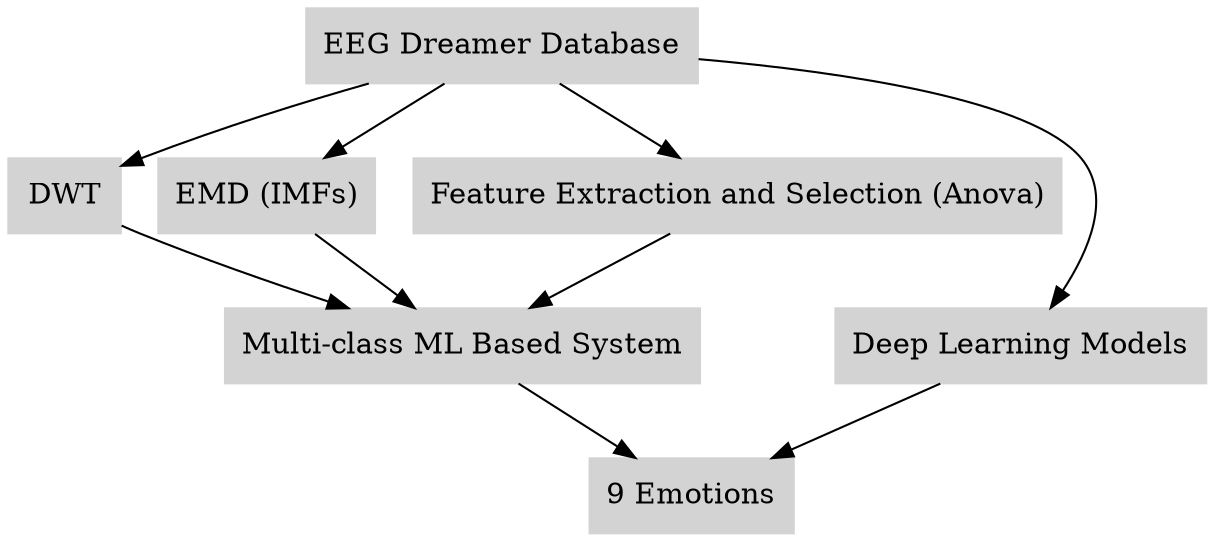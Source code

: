digraph G {
    rankdir=TB;
    node [shape=box, style=filled, color=lightgrey];

    // First layer
    EEG_Dreamer_Database [label="EEG Dreamer Database"];

    // Second layer
    DWT [label="DWT"];
    EMD [label="EMD (IMFs)"];
    Feature_Extraction [label="Feature Extraction and Selection (Anova)"];

    // Third layer
    Multi_Class_ML [label="Multi-class ML Based System"];
    Deep_Learning_Models [label="Deep Learning Models"];

    // Fourth layer
    Emotions [label="9 Emotions"];

    // Define layers
    { rank=same; EEG_Dreamer_Database; }
    { rank=same; DWT; EMD; Feature_Extraction; }
    { rank=same; Multi_Class_ML; Deep_Learning_Models; }
    { rank=same; Emotions; }

    // Connect nodes between layers
    EEG_Dreamer_Database -> { DWT; EMD; Feature_Extraction; Deep_Learning_Models };
    { DWT; EMD; Feature_Extraction } -> Multi_Class_ML;
    { Multi_Class_ML; Deep_Learning_Models } -> Emotions;
}

